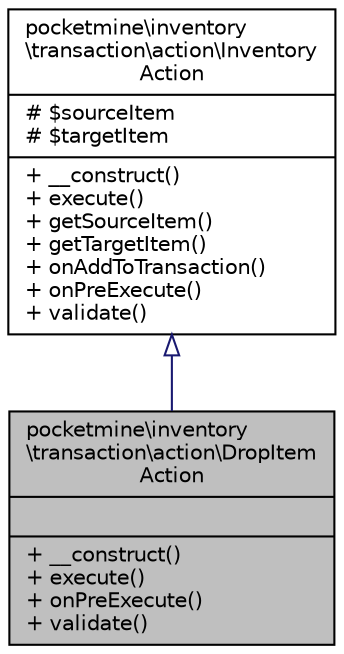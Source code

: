 digraph "pocketmine\inventory\transaction\action\DropItemAction"
{
 // INTERACTIVE_SVG=YES
 // LATEX_PDF_SIZE
  edge [fontname="Helvetica",fontsize="10",labelfontname="Helvetica",labelfontsize="10"];
  node [fontname="Helvetica",fontsize="10",shape=record];
  Node1 [label="{pocketmine\\inventory\l\\transaction\\action\\DropItem\lAction\n||+ __construct()\l+ execute()\l+ onPreExecute()\l+ validate()\l}",height=0.2,width=0.4,color="black", fillcolor="grey75", style="filled", fontcolor="black",tooltip=" "];
  Node2 -> Node1 [dir="back",color="midnightblue",fontsize="10",style="solid",arrowtail="onormal",fontname="Helvetica"];
  Node2 [label="{pocketmine\\inventory\l\\transaction\\action\\Inventory\lAction\n|# $sourceItem\l# $targetItem\l|+ __construct()\l+ execute()\l+ getSourceItem()\l+ getTargetItem()\l+ onAddToTransaction()\l+ onPreExecute()\l+ validate()\l}",height=0.2,width=0.4,color="black", fillcolor="white", style="filled",URL="$df/def/classpocketmine_1_1inventory_1_1transaction_1_1action_1_1_inventory_action.html",tooltip=" "];
}

